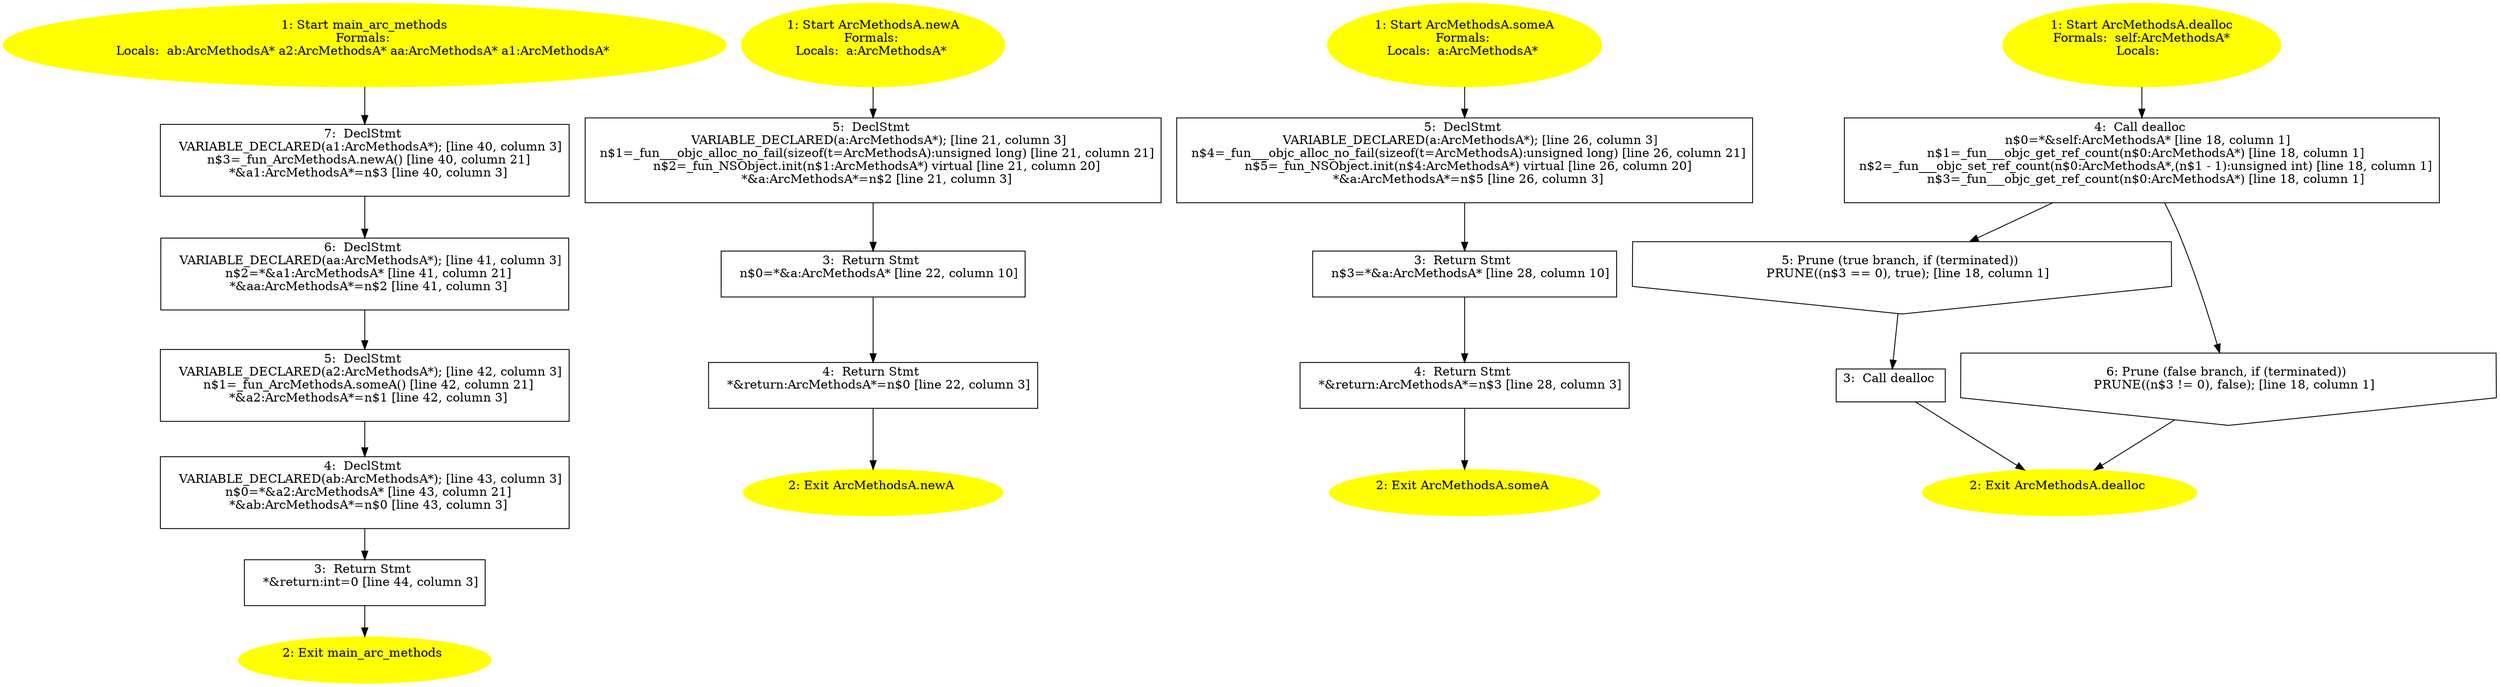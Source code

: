 /* @generated */
digraph cfg {
"main_arc_methods.6924ccbb58d8dbb0_1" [label="1: Start main_arc_methods\nFormals: \nLocals:  ab:ArcMethodsA* a2:ArcMethodsA* aa:ArcMethodsA* a1:ArcMethodsA* \n  " color=yellow style=filled]
	

	 "main_arc_methods.6924ccbb58d8dbb0_1" -> "main_arc_methods.6924ccbb58d8dbb0_7" ;
"main_arc_methods.6924ccbb58d8dbb0_2" [label="2: Exit main_arc_methods \n  " color=yellow style=filled]
	

"main_arc_methods.6924ccbb58d8dbb0_3" [label="3:  Return Stmt \n   *&return:int=0 [line 44, column 3]\n " shape="box"]
	

	 "main_arc_methods.6924ccbb58d8dbb0_3" -> "main_arc_methods.6924ccbb58d8dbb0_2" ;
"main_arc_methods.6924ccbb58d8dbb0_4" [label="4:  DeclStmt \n   VARIABLE_DECLARED(ab:ArcMethodsA*); [line 43, column 3]\n  n$0=*&a2:ArcMethodsA* [line 43, column 21]\n  *&ab:ArcMethodsA*=n$0 [line 43, column 3]\n " shape="box"]
	

	 "main_arc_methods.6924ccbb58d8dbb0_4" -> "main_arc_methods.6924ccbb58d8dbb0_3" ;
"main_arc_methods.6924ccbb58d8dbb0_5" [label="5:  DeclStmt \n   VARIABLE_DECLARED(a2:ArcMethodsA*); [line 42, column 3]\n  n$1=_fun_ArcMethodsA.someA() [line 42, column 21]\n  *&a2:ArcMethodsA*=n$1 [line 42, column 3]\n " shape="box"]
	

	 "main_arc_methods.6924ccbb58d8dbb0_5" -> "main_arc_methods.6924ccbb58d8dbb0_4" ;
"main_arc_methods.6924ccbb58d8dbb0_6" [label="6:  DeclStmt \n   VARIABLE_DECLARED(aa:ArcMethodsA*); [line 41, column 3]\n  n$2=*&a1:ArcMethodsA* [line 41, column 21]\n  *&aa:ArcMethodsA*=n$2 [line 41, column 3]\n " shape="box"]
	

	 "main_arc_methods.6924ccbb58d8dbb0_6" -> "main_arc_methods.6924ccbb58d8dbb0_5" ;
"main_arc_methods.6924ccbb58d8dbb0_7" [label="7:  DeclStmt \n   VARIABLE_DECLARED(a1:ArcMethodsA*); [line 40, column 3]\n  n$3=_fun_ArcMethodsA.newA() [line 40, column 21]\n  *&a1:ArcMethodsA*=n$3 [line 40, column 3]\n " shape="box"]
	

	 "main_arc_methods.6924ccbb58d8dbb0_7" -> "main_arc_methods.6924ccbb58d8dbb0_6" ;
"newA#ArcMethodsA#[class].fb9d75ecabb01fc4_1" [label="1: Start ArcMethodsA.newA\nFormals: \nLocals:  a:ArcMethodsA* \n  " color=yellow style=filled]
	

	 "newA#ArcMethodsA#[class].fb9d75ecabb01fc4_1" -> "newA#ArcMethodsA#[class].fb9d75ecabb01fc4_5" ;
"newA#ArcMethodsA#[class].fb9d75ecabb01fc4_2" [label="2: Exit ArcMethodsA.newA \n  " color=yellow style=filled]
	

"newA#ArcMethodsA#[class].fb9d75ecabb01fc4_3" [label="3:  Return Stmt \n   n$0=*&a:ArcMethodsA* [line 22, column 10]\n " shape="box"]
	

	 "newA#ArcMethodsA#[class].fb9d75ecabb01fc4_3" -> "newA#ArcMethodsA#[class].fb9d75ecabb01fc4_4" ;
"newA#ArcMethodsA#[class].fb9d75ecabb01fc4_4" [label="4:  Return Stmt \n   *&return:ArcMethodsA*=n$0 [line 22, column 3]\n " shape="box"]
	

	 "newA#ArcMethodsA#[class].fb9d75ecabb01fc4_4" -> "newA#ArcMethodsA#[class].fb9d75ecabb01fc4_2" ;
"newA#ArcMethodsA#[class].fb9d75ecabb01fc4_5" [label="5:  DeclStmt \n   VARIABLE_DECLARED(a:ArcMethodsA*); [line 21, column 3]\n  n$1=_fun___objc_alloc_no_fail(sizeof(t=ArcMethodsA):unsigned long) [line 21, column 21]\n  n$2=_fun_NSObject.init(n$1:ArcMethodsA*) virtual [line 21, column 20]\n  *&a:ArcMethodsA*=n$2 [line 21, column 3]\n " shape="box"]
	

	 "newA#ArcMethodsA#[class].fb9d75ecabb01fc4_5" -> "newA#ArcMethodsA#[class].fb9d75ecabb01fc4_3" ;
"someA#ArcMethodsA#[class].24f9a9dd871664ba_1" [label="1: Start ArcMethodsA.someA\nFormals: \nLocals:  a:ArcMethodsA* \n  " color=yellow style=filled]
	

	 "someA#ArcMethodsA#[class].24f9a9dd871664ba_1" -> "someA#ArcMethodsA#[class].24f9a9dd871664ba_5" ;
"someA#ArcMethodsA#[class].24f9a9dd871664ba_2" [label="2: Exit ArcMethodsA.someA \n  " color=yellow style=filled]
	

"someA#ArcMethodsA#[class].24f9a9dd871664ba_3" [label="3:  Return Stmt \n   n$3=*&a:ArcMethodsA* [line 28, column 10]\n " shape="box"]
	

	 "someA#ArcMethodsA#[class].24f9a9dd871664ba_3" -> "someA#ArcMethodsA#[class].24f9a9dd871664ba_4" ;
"someA#ArcMethodsA#[class].24f9a9dd871664ba_4" [label="4:  Return Stmt \n   *&return:ArcMethodsA*=n$3 [line 28, column 3]\n " shape="box"]
	

	 "someA#ArcMethodsA#[class].24f9a9dd871664ba_4" -> "someA#ArcMethodsA#[class].24f9a9dd871664ba_2" ;
"someA#ArcMethodsA#[class].24f9a9dd871664ba_5" [label="5:  DeclStmt \n   VARIABLE_DECLARED(a:ArcMethodsA*); [line 26, column 3]\n  n$4=_fun___objc_alloc_no_fail(sizeof(t=ArcMethodsA):unsigned long) [line 26, column 21]\n  n$5=_fun_NSObject.init(n$4:ArcMethodsA*) virtual [line 26, column 20]\n  *&a:ArcMethodsA*=n$5 [line 26, column 3]\n " shape="box"]
	

	 "someA#ArcMethodsA#[class].24f9a9dd871664ba_5" -> "someA#ArcMethodsA#[class].24f9a9dd871664ba_3" ;
"dealloc#ArcMethodsA#[instance].1d562d2b9795584c_1" [label="1: Start ArcMethodsA.dealloc\nFormals:  self:ArcMethodsA*\nLocals:  \n  " color=yellow style=filled]
	

	 "dealloc#ArcMethodsA#[instance].1d562d2b9795584c_1" -> "dealloc#ArcMethodsA#[instance].1d562d2b9795584c_4" ;
"dealloc#ArcMethodsA#[instance].1d562d2b9795584c_2" [label="2: Exit ArcMethodsA.dealloc \n  " color=yellow style=filled]
	

"dealloc#ArcMethodsA#[instance].1d562d2b9795584c_3" [label="3:  Call dealloc \n  " shape="box"]
	

	 "dealloc#ArcMethodsA#[instance].1d562d2b9795584c_3" -> "dealloc#ArcMethodsA#[instance].1d562d2b9795584c_2" ;
"dealloc#ArcMethodsA#[instance].1d562d2b9795584c_4" [label="4:  Call dealloc \n   n$0=*&self:ArcMethodsA* [line 18, column 1]\n  n$1=_fun___objc_get_ref_count(n$0:ArcMethodsA*) [line 18, column 1]\n  n$2=_fun___objc_set_ref_count(n$0:ArcMethodsA*,(n$1 - 1):unsigned int) [line 18, column 1]\n  n$3=_fun___objc_get_ref_count(n$0:ArcMethodsA*) [line 18, column 1]\n " shape="box"]
	

	 "dealloc#ArcMethodsA#[instance].1d562d2b9795584c_4" -> "dealloc#ArcMethodsA#[instance].1d562d2b9795584c_5" ;
	 "dealloc#ArcMethodsA#[instance].1d562d2b9795584c_4" -> "dealloc#ArcMethodsA#[instance].1d562d2b9795584c_6" ;
"dealloc#ArcMethodsA#[instance].1d562d2b9795584c_5" [label="5: Prune (true branch, if (terminated)) \n   PRUNE((n$3 == 0), true); [line 18, column 1]\n " shape="invhouse"]
	

	 "dealloc#ArcMethodsA#[instance].1d562d2b9795584c_5" -> "dealloc#ArcMethodsA#[instance].1d562d2b9795584c_3" ;
"dealloc#ArcMethodsA#[instance].1d562d2b9795584c_6" [label="6: Prune (false branch, if (terminated)) \n   PRUNE((n$3 != 0), false); [line 18, column 1]\n " shape="invhouse"]
	

	 "dealloc#ArcMethodsA#[instance].1d562d2b9795584c_6" -> "dealloc#ArcMethodsA#[instance].1d562d2b9795584c_2" ;
}
